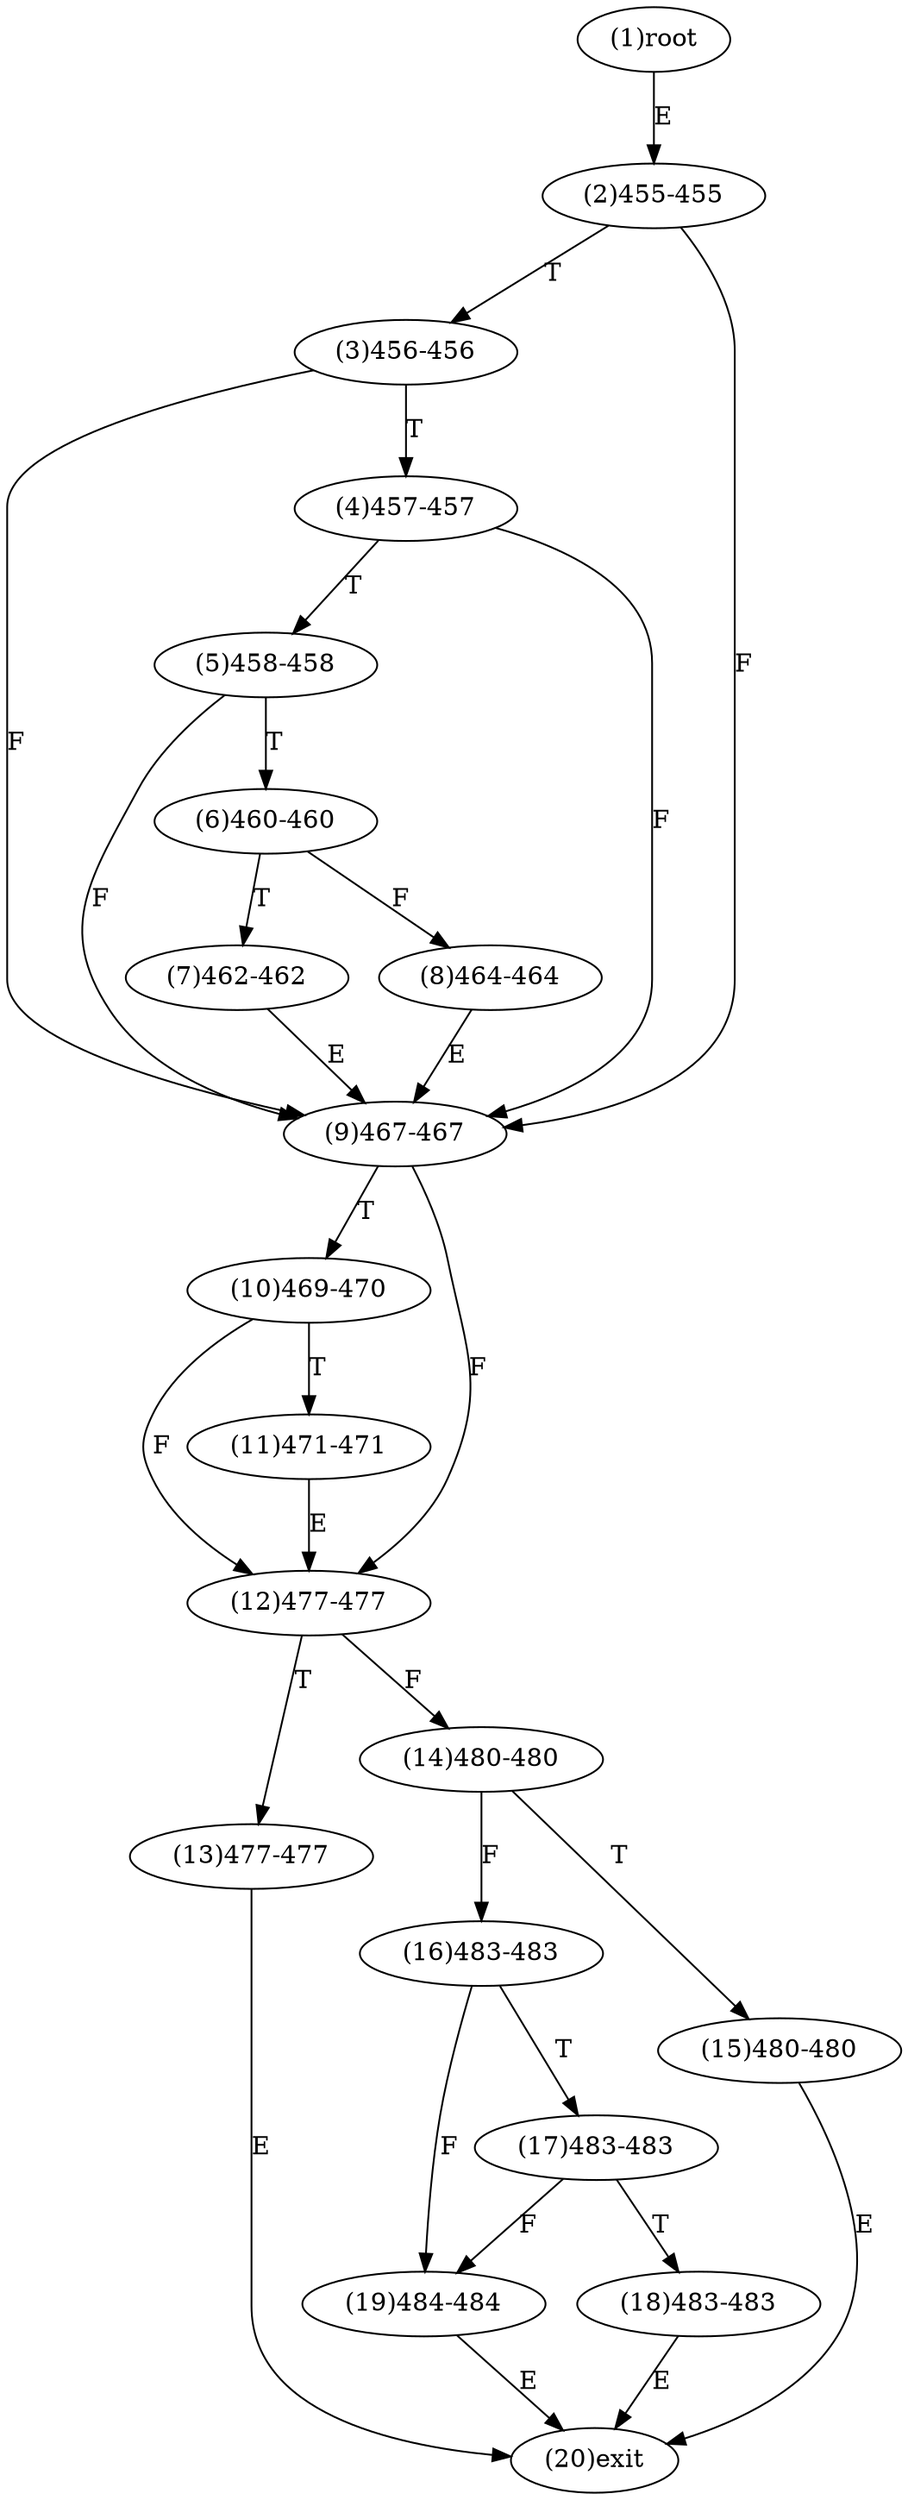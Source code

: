 digraph "" { 
1[ label="(1)root"];
2[ label="(2)455-455"];
3[ label="(3)456-456"];
4[ label="(4)457-457"];
5[ label="(5)458-458"];
6[ label="(6)460-460"];
7[ label="(7)462-462"];
8[ label="(8)464-464"];
9[ label="(9)467-467"];
10[ label="(10)469-470"];
11[ label="(11)471-471"];
12[ label="(12)477-477"];
13[ label="(13)477-477"];
14[ label="(14)480-480"];
15[ label="(15)480-480"];
17[ label="(17)483-483"];
16[ label="(16)483-483"];
19[ label="(19)484-484"];
18[ label="(18)483-483"];
20[ label="(20)exit"];
1->2[ label="E"];
2->9[ label="F"];
2->3[ label="T"];
3->9[ label="F"];
3->4[ label="T"];
4->9[ label="F"];
4->5[ label="T"];
5->9[ label="F"];
5->6[ label="T"];
6->8[ label="F"];
6->7[ label="T"];
7->9[ label="E"];
8->9[ label="E"];
9->12[ label="F"];
9->10[ label="T"];
10->12[ label="F"];
10->11[ label="T"];
11->12[ label="E"];
12->14[ label="F"];
12->13[ label="T"];
13->20[ label="E"];
14->16[ label="F"];
14->15[ label="T"];
15->20[ label="E"];
16->19[ label="F"];
16->17[ label="T"];
17->19[ label="F"];
17->18[ label="T"];
18->20[ label="E"];
19->20[ label="E"];
}